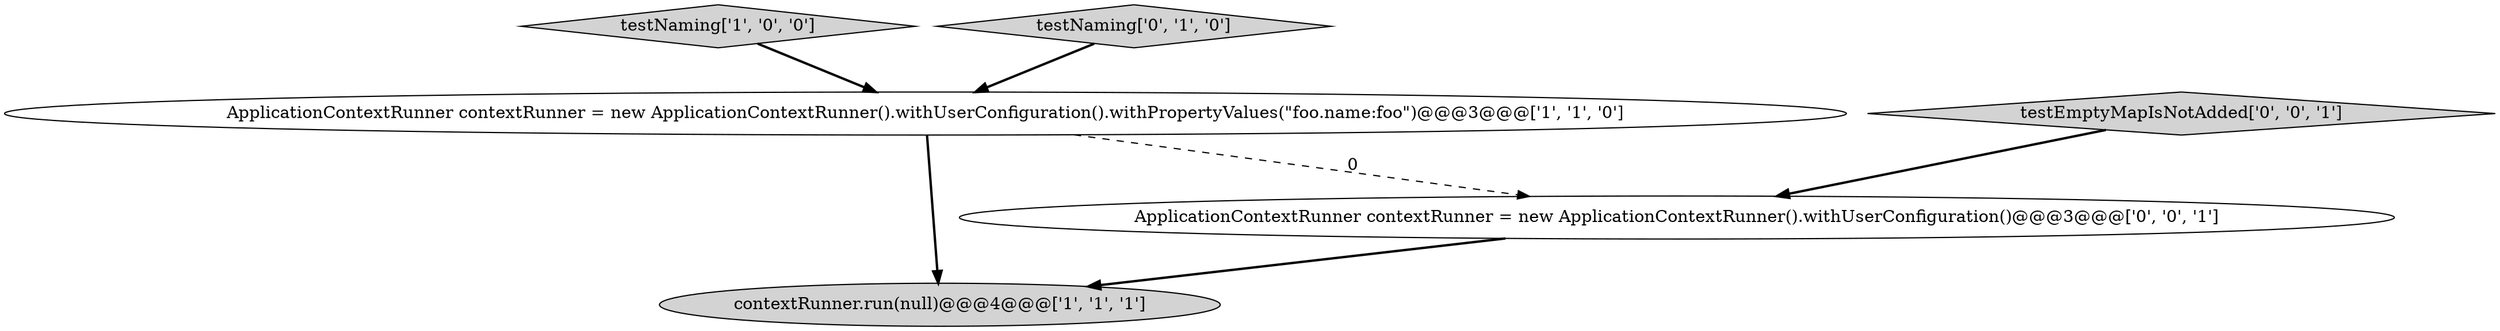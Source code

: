 digraph {
4 [style = filled, label = "ApplicationContextRunner contextRunner = new ApplicationContextRunner().withUserConfiguration()@@@3@@@['0', '0', '1']", fillcolor = white, shape = ellipse image = "AAA0AAABBB3BBB"];
2 [style = filled, label = "contextRunner.run(null)@@@4@@@['1', '1', '1']", fillcolor = lightgray, shape = ellipse image = "AAA0AAABBB1BBB"];
0 [style = filled, label = "testNaming['1', '0', '0']", fillcolor = lightgray, shape = diamond image = "AAA0AAABBB1BBB"];
5 [style = filled, label = "testEmptyMapIsNotAdded['0', '0', '1']", fillcolor = lightgray, shape = diamond image = "AAA0AAABBB3BBB"];
1 [style = filled, label = "ApplicationContextRunner contextRunner = new ApplicationContextRunner().withUserConfiguration().withPropertyValues(\"foo.name:foo\")@@@3@@@['1', '1', '0']", fillcolor = white, shape = ellipse image = "AAA0AAABBB1BBB"];
3 [style = filled, label = "testNaming['0', '1', '0']", fillcolor = lightgray, shape = diamond image = "AAA0AAABBB2BBB"];
1->4 [style = dashed, label="0"];
1->2 [style = bold, label=""];
4->2 [style = bold, label=""];
3->1 [style = bold, label=""];
0->1 [style = bold, label=""];
5->4 [style = bold, label=""];
}
